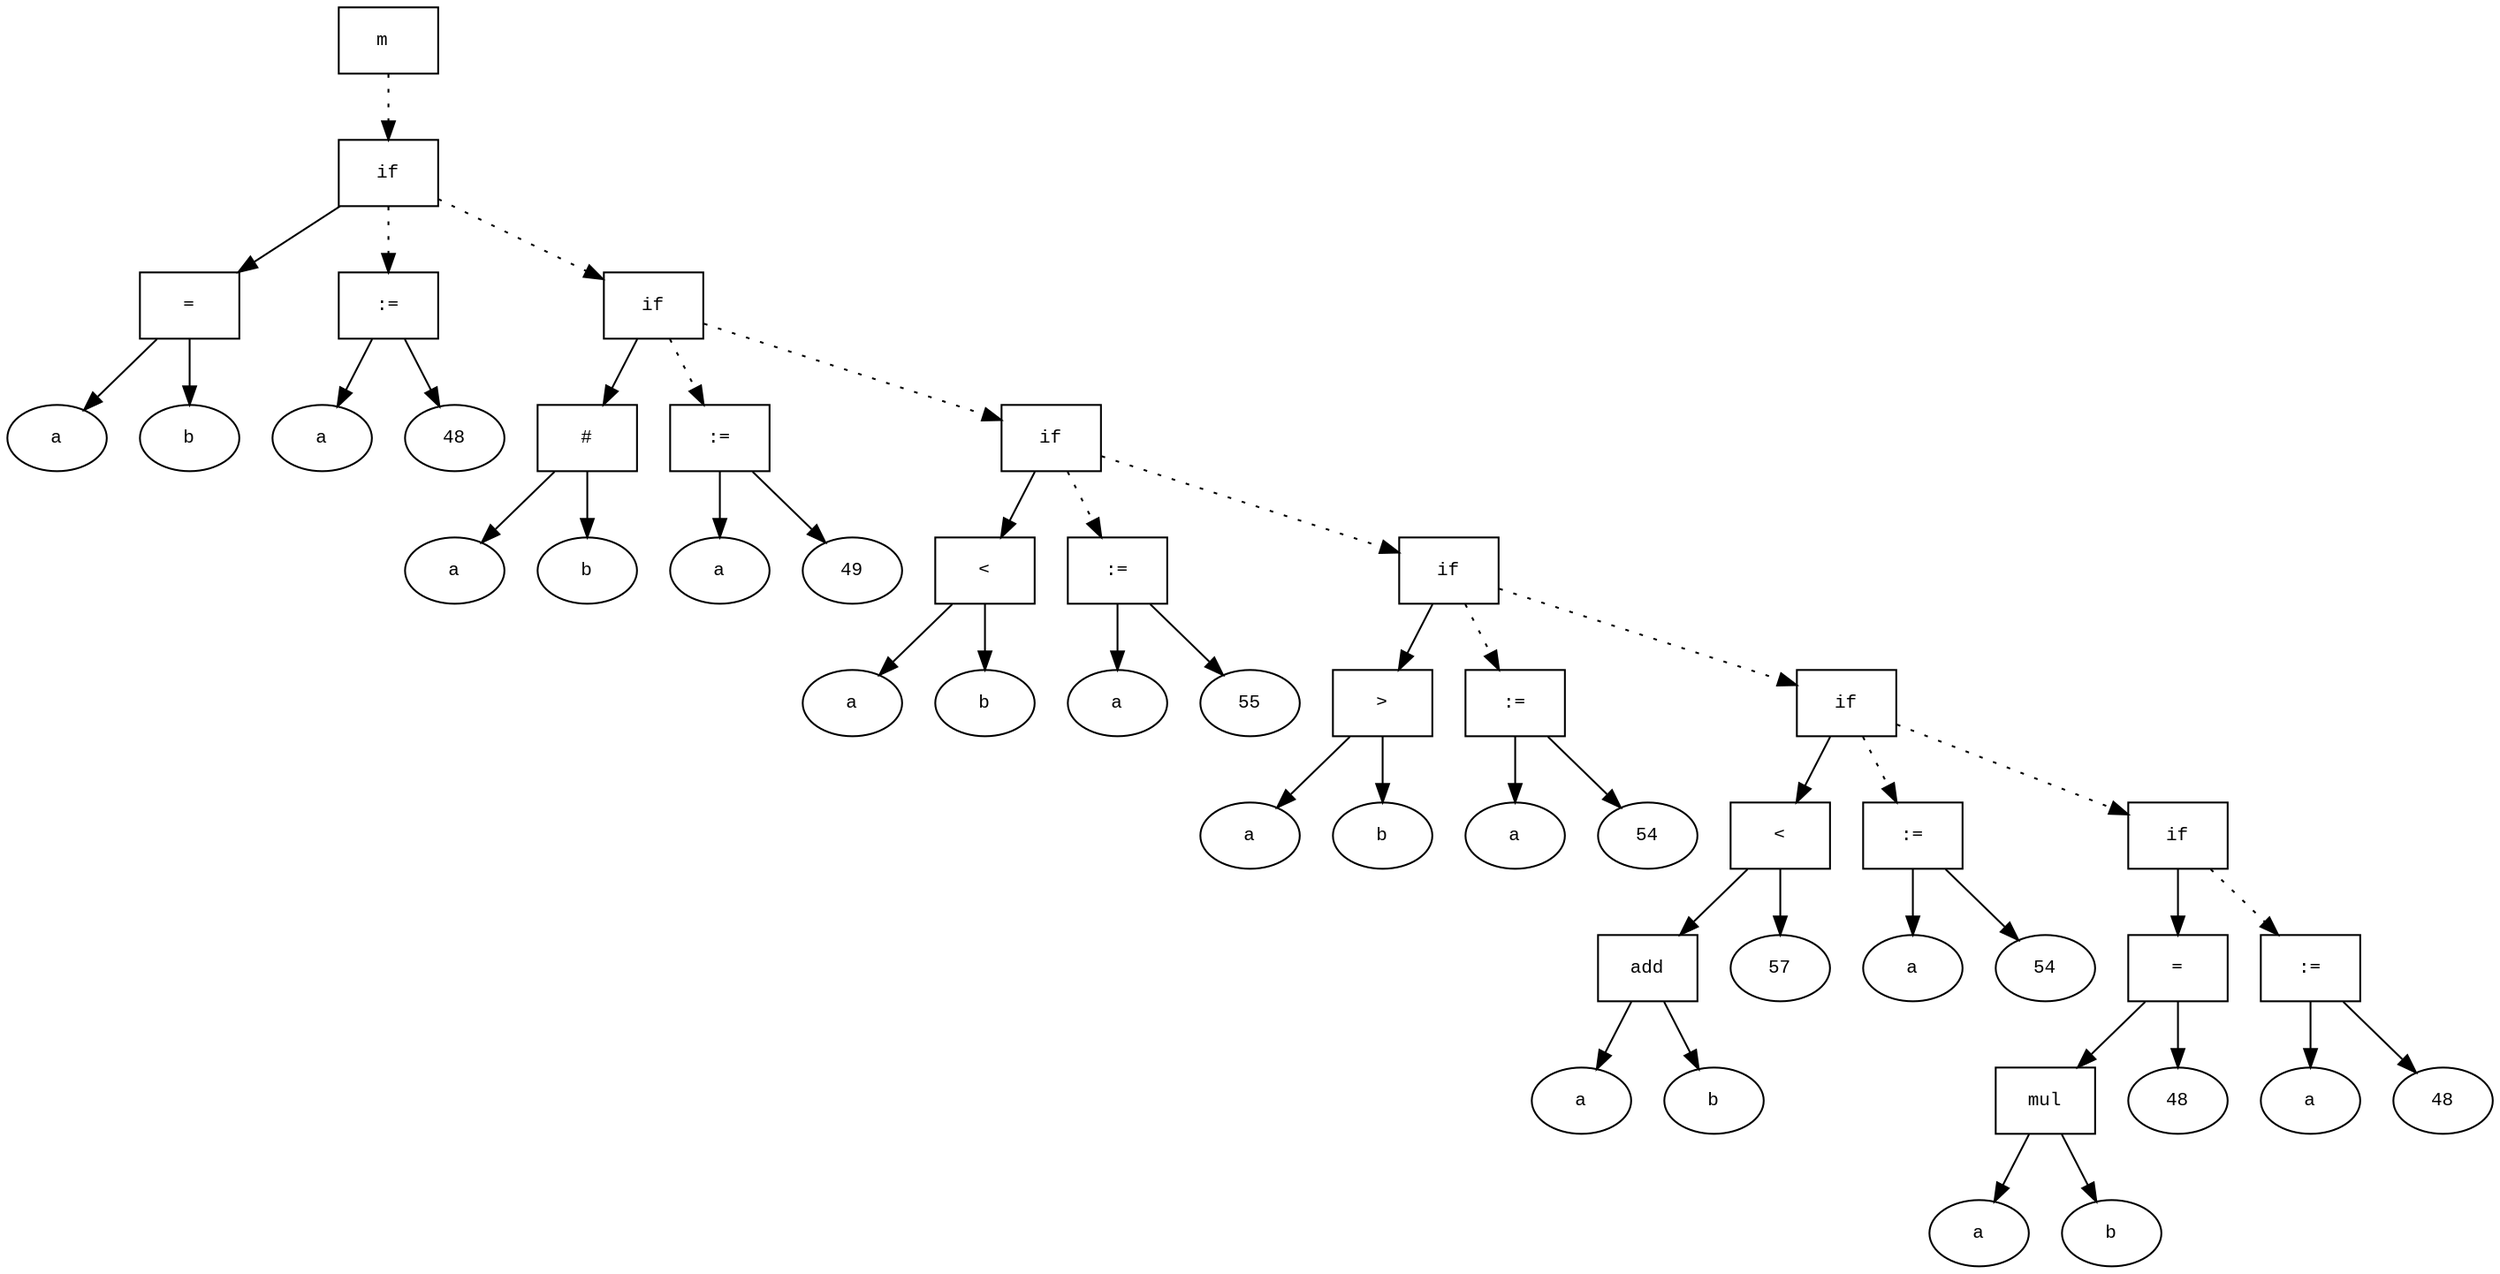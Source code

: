 digraph AST {
  graph [fontname="Times New Roman",fontsize=10];
  node  [fontname="Courier New",fontsize=10];
  edge  [fontname="Times New Roman",fontsize=10];

  node0 [label="m ",shape=box];
  node8 [label="if",shape=box];
  node4 [label="=",shape=box];
  node2 [label="a",shape=ellipse];
  node4->node2;
  node3 [label="b",shape=ellipse];
  node4->node3;
  node8->node4;
  node7 [label=":=",shape=box];
  node5 [label="a",shape=ellipse];
  node7->node5;
  node6 [label="48",shape=ellipse];
  node7->node6;
  node8 -> node7 [style=dotted];
  node0 -> node8 [style=dotted];
  node15 [label="if",shape=box];
  node11 [label="#",shape=box];
  node9 [label="a",shape=ellipse];
  node11->node9;
  node10 [label="b",shape=ellipse];
  node11->node10;
  node15->node11;
  node14 [label=":=",shape=box];
  node12 [label="a",shape=ellipse];
  node14->node12;
  node13 [label="49",shape=ellipse];
  node14->node13;
  node15 -> node14 [style=dotted];
  node8 -> node15 [style=dotted];
  node22 [label="if",shape=box];
  node18 [label="<",shape=box];
  node16 [label="a",shape=ellipse];
  node18->node16;
  node17 [label="b",shape=ellipse];
  node18->node17;
  node22->node18;
  node21 [label=":=",shape=box];
  node19 [label="a",shape=ellipse];
  node21->node19;
  node20 [label="55",shape=ellipse];
  node21->node20;
  node22 -> node21 [style=dotted];
  node15 -> node22 [style=dotted];
  node29 [label="if",shape=box];
  node25 [label=">",shape=box];
  node23 [label="a",shape=ellipse];
  node25->node23;
  node24 [label="b",shape=ellipse];
  node25->node24;
  node29->node25;
  node28 [label=":=",shape=box];
  node26 [label="a",shape=ellipse];
  node28->node26;
  node27 [label="54",shape=ellipse];
  node28->node27;
  node29 -> node28 [style=dotted];
  node22 -> node29 [style=dotted];
  node38 [label="if",shape=box];
  node34 [label="<",shape=box];
  node32 [label="add",shape=box];
  node30 [label="a",shape=ellipse];
  node32->node30;
  node31 [label="b",shape=ellipse];
  node32->node31;
  node34->node32;
  node33 [label="57",shape=ellipse];
  node34->node33;
  node38->node34;
  node37 [label=":=",shape=box];
  node35 [label="a",shape=ellipse];
  node37->node35;
  node36 [label="54",shape=ellipse];
  node37->node36;
  node38 -> node37 [style=dotted];
  node29 -> node38 [style=dotted];
  node47 [label="if",shape=box];
  node43 [label="=",shape=box];
  node41 [label="mul",shape=box];
  node39 [label="a",shape=ellipse];
  node41->node39;
  node40 [label="b",shape=ellipse];
  node41->node40;
  node43->node41;
  node42 [label="48",shape=ellipse];
  node43->node42;
  node47->node43;
  node46 [label=":=",shape=box];
  node44 [label="a",shape=ellipse];
  node46->node44;
  node45 [label="48",shape=ellipse];
  node46->node45;
  node47 -> node46 [style=dotted];
  node38 -> node47 [style=dotted];
}
